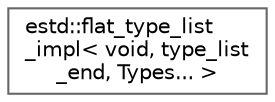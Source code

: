 digraph "Graphical Class Hierarchy"
{
 // LATEX_PDF_SIZE
  bgcolor="transparent";
  edge [fontname=Helvetica,fontsize=10,labelfontname=Helvetica,labelfontsize=10];
  node [fontname=Helvetica,fontsize=10,shape=box,height=0.2,width=0.4];
  rankdir="LR";
  Node0 [id="Node000000",label="estd::flat_type_list\l_impl\< void, type_list\l_end, Types... \>",height=0.2,width=0.4,color="grey40", fillcolor="white", style="filled",URL="$da/dab/structestd_1_1flat__type__list__impl_3_01void_00_01type__list__end_00_01Types_8_8_8_01_4.html",tooltip=" "];
}
